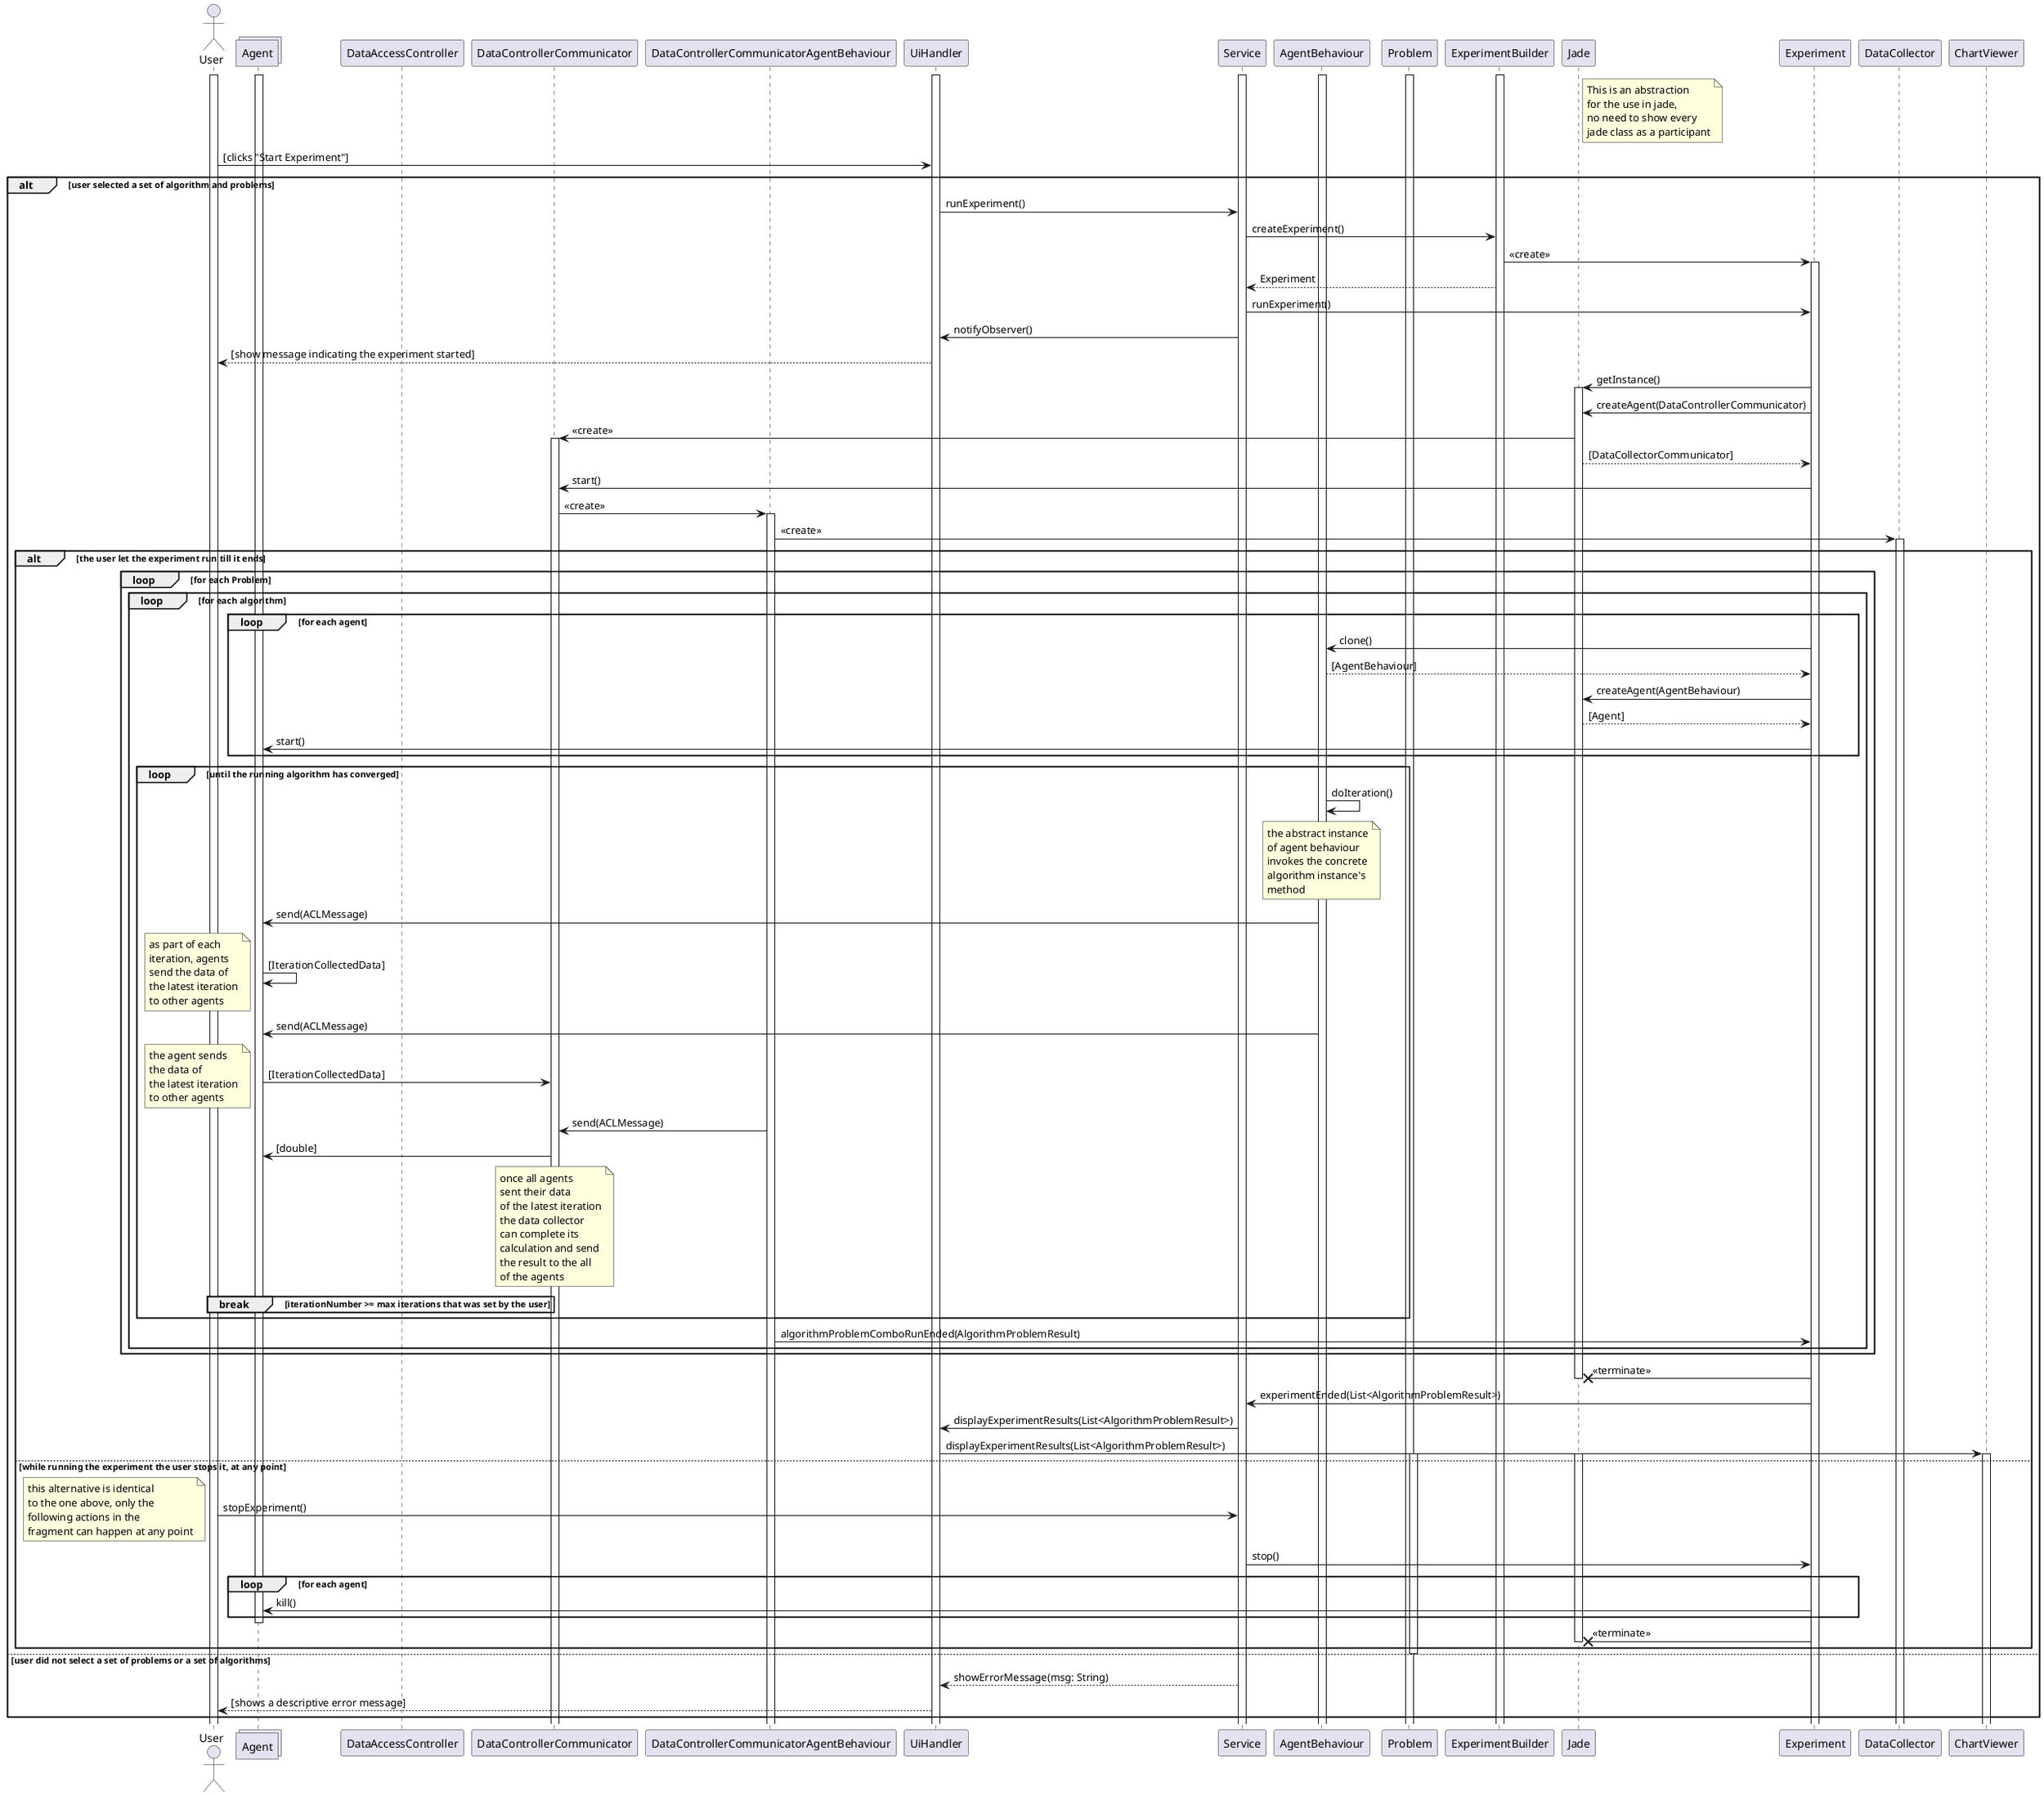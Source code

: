 @startuml
actor User as u
collections Agent
participant DataAccessController as DAC
participant DataControllerCommunicator as DCC
participant DataControllerCommunicatorAgentBehaviour as DCCB

activate u
activate UiHandler
activate Service
activate Agent
activate AgentBehaviour
activate Problem
activate ExperimentBuilder

note right of Jade
    This is an abstraction
    for the use in jade,
    no need to show every
    jade class as a participant
end note

u -> UiHandler : [clicks "Start Experiment"]

alt user selected a set of algorithm and problems

    UiHandler -> Service : runExperiment()
    Service -> ExperimentBuilder : createExperiment()
    ExperimentBuilder -> Experiment : <<create>>
    activate Experiment
    ExperimentBuilder --> Service : Experiment
    Service -> Experiment : runExperiment()

    Service -> UiHandler : notifyObserver()
    UiHandler --> u : [show message indicating the experiment started]

    Experiment -> Jade : getInstance()
    activate Jade

    '/////////create the collection mechanism
    Experiment -> Jade : createAgent(DataControllerCommunicator)
    Jade -> DCC : <<create>>
    activate DCC
    Jade --> Experiment : [DataCollectorCommunicator]
    Experiment -> DCC : start()
    DCC -> DCCB : <<create>>
    activate DCCB
    DCCB -> DataCollector : <<create>>
    activate DataCollector

    alt the user let the experiment run till it ends

        loop for each Problem
            loop for each algorithm

                '/////////run agents
                loop for each agent
                    Experiment -> AgentBehaviour : clone()
                    AgentBehaviour --> Experiment : [AgentBehaviour]
                    Experiment -> Jade : createAgent(AgentBehaviour)
                    Jade --> Experiment : [Agent]
                    Experiment -> Agent : start()

                end
                loop until the running algorithm has converged
                    AgentBehaviour -> AgentBehaviour : doIteration()
                    note over AgentBehaviour
                        the abstract instance
                        of agent behaviour
                        invokes the concrete
                        algorithm instance's
                        method
                    end note

                    '// send iteration data to neighbours
                    AgentBehaviour -> Agent : send(ACLMessage)
                    Agent -> Agent : [IterationCollectedData]
                    note left
                        as part of each
                        iteration, agents
                        send the data of
                        the latest iteration
                        to other agents
                    end note

                    '// send iteration data to data collector
                    AgentBehaviour -> Agent : send(ACLMessage)
                    Agent -> DCC : [IterationCollectedData]
                    note left
                        the agent sends
                        the data of
                        the latest iteration
                        to other agents
                    end note

                    DCCB -> DCC : send(ACLMessage)
                    DCC -> Agent : [double]
                    note over DCC
                        once all agents
                        sent their data
                        of the latest iteration
                        the data collector
                        can complete its
                        calculation and send
                        the result to the all
                        of the agents
                    end note

                    break iterationNumber >= max iterations that was set by the user
                    end
                end

                DCCB -> Experiment : algorithmProblemComboRunEnded(AlgorithmProblemResult)
            end
        end

        Experiment ->x Jade : <<terminate>>
        deactivate Jade

        Experiment -> Service : experimentEnded(List<AlgorithmProblemResult>)

        Service -> UiHandler : displayExperimentResults(List<AlgorithmProblemResult>)
        UiHandler -> ChartViewer : displayExperimentResults(List<AlgorithmProblemResult>)

        activate ChartViewer

    else while running the experiment the user stops it, at any point

        activate Problem
        activate Jade

        u -> Service : stopExperiment()
        note left
            this alternative is identical
            to the one above, only the
            following actions in the
            fragment can happen at any point
        end note
        Service -> Experiment : stop()

        loop for each agent
            Experiment -> Agent : kill()
        end

        deactivate Agent
        Experiment ->x Jade : <<terminate>>
        deactivate Jade
    end

    deactivate Problem

else user did not select a set of problems or a set of algorithms

    Service --> UiHandler : showErrorMessage(msg: String)
    UiHandler --> u : [shows a descriptive error message]

end
@enduml